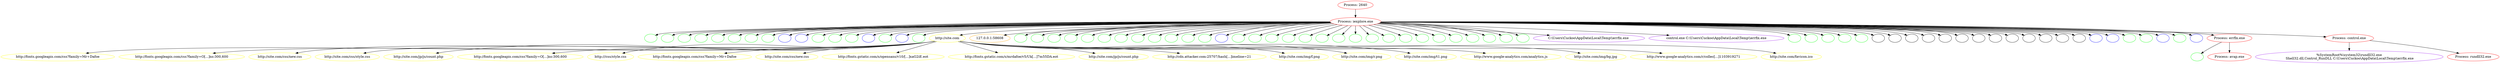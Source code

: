 /* Created by igraph 0.7.0 */
digraph {
  0 [
    color=red
    pid=2640
    label="Process: 2640"
    type=on_process_new
    id=0
  ];
  1 [
    color=red
    pid=2452
    label="Process: iexplore.exe"
    type=on_process_new
    id=545
  ];
  2 [
    color=green
    pid=2452
    label=""
    type=on_registry_set
    id=546
  ];
  3 [
    color=green
    pid=2452
    label=""
    type=on_registry_set
    id=547
  ];
  4 [
    color=green
    pid=2452
    label=""
    type=on_registry_set
    id=548
  ];
  5 [
    color=green
    pid=2452
    label=""
    type=on_registry_set
    id=549
  ];
  6 [
    color=green
    pid=2452
    label=""
    type=on_registry_set
    id=550
  ];
  7 [
    color=green
    pid=2452
    label=""
    type=on_registry_set
    id=551
  ];
  8 [
    color=green
    pid=2452
    label=""
    type=on_registry_set
    id=552
  ];
  9 [
    color=green
    pid=2452
    label=""
    type=on_registry_set
    id=553
  ];
  10 [
    color=blue
    pid=2452
    label=""
    type=on_file_write
    id=554
  ];
  11 [
    color=blue
    pid=2452
    label=""
    type=on_file_write
    id=555
  ];
  12 [
    color=green
    pid=2452
    label=""
    type=on_registry_set
    id=556
  ];
  13 [
    color=green
    pid=2452
    label=""
    type=on_registry_set
    id=557
  ];
  14 [
    color=green
    pid=2452
    label=""
    type=on_registry_set
    id=558
  ];
  15 [
    color=blue
    pid=2452
    label=""
    type=on_file_write
    id=559
  ];
  16 [
    color=green
    pid=2452
    label=""
    type=on_registry_set
    id=560
  ];
  17 [
    color=blue
    pid=2452
    label=""
    type=on_file_write
    id=561
  ];
  18 [
    color=green
    pid=2452
    label=""
    type=on_registry_set
    id=562
  ];
  19 [
    color=yellow
    pid=2452
    label="http://site.com"
    type=on_http_request
    id=563
  ];
  20 [
    color=orange
    pid=2452
    label="127.0.0.1:58608"
    type=on_socket_connect
    id=564
  ];
  21 [
    color=green
    pid=2452
    label=""
    type=on_registry_set
    id=565
  ];
  22 [
    color=green
    pid=2452
    label=""
    type=on_registry_set
    id=566
  ];
  23 [
    color=green
    pid=2452
    label=""
    type=on_registry_set
    id=567
  ];
  24 [
    color=green
    pid=2452
    label=""
    type=on_registry_set
    id=568
  ];
  25 [
    color=green
    pid=2452
    label=""
    type=on_registry_set
    id=569
  ];
  26 [
    color=green
    pid=2452
    label=""
    type=on_registry_set
    id=570
  ];
  27 [
    color=green
    pid=2452
    label=""
    type=on_registry_set
    id=571
  ];
  28 [
    color=green
    pid=2452
    label=""
    type=on_registry_set
    id=572
  ];
  29 [
    color=green
    pid=2452
    label=""
    type=on_registry_set
    id=573
  ];
  30 [
    color=green
    pid=2452
    label=""
    type=on_registry_set
    id=574
  ];
  31 [
    color=green
    pid=2452
    label=""
    type=on_registry_set
    id=575
  ];
  32 [
    color=green
    pid=2452
    label=""
    type=on_registry_set
    id=576
  ];
  33 [
    color=yellow
    pid=2452
    label="http://fonts.googleapis.com/css?family=Mr+Dafoe"
    type=on_http_request
    id=577
  ];
  34 [
    color=yellow
    pid=2452
    label="http://fonts.googleapis.com/css?family=O[...]ns:300,600"
    type=on_http_request
    id=578
  ];
  35 [
    color=yellow
    pid=2452
    label="http://site.com/css/new.css"
    type=on_http_request
    id=579
  ];
  36 [
    color=yellow
    pid=2452
    label="http://site.com/css/style.css"
    type=on_http_request
    id=580
  ];
  37 [
    color=yellow
    pid=2452
    label="http://site.com/jp/js/count.php"
    type=on_http_request
    id=581
  ];
  38 [
    color=yellow
    pid=2452
    label="http://fonts.googleapis.com/css?family=O[...]ns:300,600"
    type=on_http_request
    id=582
  ];
  39 [
    color=yellow
    pid=2452
    label="http:///css/style.css"
    type=on_http_request
    id=583
  ];
  40 [
    color=yellow
    pid=2452
    label="http://fonts.googleapis.com/css?family=Mr+Dafoe"
    type=on_http_request
    id=584
  ];
  41 [
    color=yellow
    pid=2452
    label="http://site.com/css/new.css"
    type=on_http_request
    id=585
  ];
  42 [
    color=yellow
    pid=2452
    label="http://fonts.gstatic.com/s/opensans/v10/[...]xaG2iE.eot"
    type=on_http_request
    id=586
  ];
  43 [
    color=yellow
    pid=2452
    label="http://fonts.gstatic.com/s/mrdafoe/v5/Uk[...]7m55DA.eot"
    type=on_http_request
    id=587
  ];
  44 [
    color=yellow
    pid=2452
    label="http://site.com/jp/js/count.php"
    type=on_http_request
    id=588
  ];
  45 [
    color=yellow
    pid=2452
    label="http://cdn.attacker.com:25707/hash[...]imeline=21"
    type=on_http_request
    id=589
  ];
  46 [
    color=yellow
    pid=2452
    label="http://site.com/img/f.png"
    type=on_http_request
    id=590
  ];
  47 [
    color=yellow
    pid=2452
    label="http://site.com/img/r.png"
    type=on_http_request
    id=591
  ];
  48 [
    color=yellow
    pid=2452
    label="http://site.com/img/t1.png"
    type=on_http_request
    id=592
  ];
  49 [
    color=yellow
    pid=2452
    label="http://www.google-analytics.com/analytics.js"
    type=on_http_request
    id=593
  ];
  50 [
    color=yellow
    pid=2452
    label="http://site.com/img/bg.jpg"
    type=on_http_request
    id=594
  ];
  #51 [
  #  color=blue
  #  pid=2452
  #  label=""
  #  type=on_file_write
  #  id=595
  #];
  #52 [
  #  color=blue
  #  pid=2452
  #  label=""
  #  type=on_file_write
  #  id=596
  #];
  53 [
    color=blue
    pid=2452
    label=""
    type=on_file_delete
    id=597
  ];
  54 [
    color=yellow
    pid=2452
    label="http://www.google-analytics.com/r/collec[...]1103919271"
    type=on_http_request
    id=598
  ];
  #55 [
  #  color=blue
  #  pid=2452
  #  label=""
  #  type=on_file_write
  #  id=599
  #];
  56 [
    color=green
    pid=2452
    label=""
    type=on_registry_set
    id=600
  ];
  57 [
    color=green
    pid=2452
    label=""
    type=on_registry_set
    id=601
  ];
  58 [
    color=green
    pid=2452
    label=""
    type=on_registry_set
    id=602
  ];
  59 [
    color=green
    pid=2452
    label=""
    type=on_registry_set
    id=603
  ];
  60 [
    color=green
    pid=2452
    label=""
    type=on_registry_set
    id=604
  ];
  61 [
    color=green
    pid=2452
    label=""
    type=on_registry_set
    id=605
  ];
  62 [
    color=green
    pid=2452
    label=""
    type=on_registry_set
    id=606
  ];
  63 [
    color=green
    pid=2452
    label=""
    type=on_registry_set
    id=607
  ];
  64 [
    color=green
    pid=2452
    label=""
    type=on_registry_set
    id=608
  ];
  65 [
    color=green
    pid=2452
    label=""
    type=on_registry_set
    id=609
  ];
  66 [
    color=green
    pid=2452
    label=""
    type=on_registry_set
    id=610
  ];
  67 [
    color=green
    pid=2452
    label=""
    type=on_registry_set
    id=611
  ];
  68 [
    color=green
    pid=2452
    label=""
    type=on_registry_delete
    id=612
  ];
  69 [
    color=green
    pid=2452
    label=""
    type=on_registry_delete
    id=613
  ];
  70 [
    color=green
    pid=2452
    label=""
    type=on_registry_set
    id=614
  ];
  71 [
    color=green
    pid=2452
    label=""
    type=on_registry_set
    id=615
  ];
  72 [
    color=green
    pid=2452
    label=""
    type=on_registry_set
    id=616
  ];
  73 [
    color=green
    pid=2452
    label=""
    type=on_registry_set
    id=617
  ];
  74 [
    color=purple
    pid=2452
    label="C:\\Users\\Cuckoo\\AppData\\Local\\Temp\\\\errfix.exe "
    type=on_shell_execute
    id=618
  ];
  75 [
    color=purple
    pid=2452
    label="control.exe C:\\Users\\Cuckoo\\AppData\\Local\\Temp\\\\errfix.exe"
    type=on_shell_execute
    id=619
  ];
  76 [
    color=yellow
    pid=2452
    label="http://site.com/favicon.ico"
    type=on_http_request
    id=620
  ];
  77 [
    color=green
    pid=2452
    label=""
    type=on_registry_set
    id=621
  ];
  78 [
    color=green
    pid=2452
    label=""
    type=on_registry_set
    id=622
  ];
  79 [
    color=green
    pid=2452
    label=""
    type=on_registry_set
    id=623
  ];
  80 [
    color=green
    pid=2452
    label=""
    type=on_registry_set
    id=624
  ];
  81 [
    color=green
    pid=2452
    label=""
    type=on_registry_set
    id=625
  ];
  82 [
    color=black
    pid=2452
    label=""
    type=on_anomaly_detected
    id=626
  ];
  83 [
    color=black
    pid=2452
    label=""
    type=on_anomaly_detected
    id=627
  ];
  84 [
    color=black
    pid=2452
    label=""
    type=on_anomaly_detected
    id=628
  ];
  85 [
    color=black
    pid=2452
    label=""
    type=on_anomaly_detected
    id=629
  ];
  86 [
    color=black
    pid=2452
    label=""
    type=on_anomaly_detected
    id=630
  ];
  87 [
    color=black
    pid=2452
    label=""
    type=on_anomaly_detected
    id=631
  ];
  88 [
    color=black
    pid=2452
    label=""
    type=on_anomaly_detected
    id=632
  ];
  89 [
    color=black
    pid=2452
    label=""
    type=on_anomaly_detected
    id=633
  ];
  90 [
    color=black
    pid=2452
    label=""
    type=on_anomaly_detected
    id=634
  ];
  91 [
    color=black
    pid=2452
    label=""
    type=on_anomaly_detected
    id=635
  ];
  92 [
    color=black
    pid=2452
    label=""
    type=on_anomaly_detected
    id=636
  ];
  93 [
    color=black
    pid=2452
    label=""
    type=on_anomaly_detected
    id=637
  ];
  94 [
    color=black
    pid=2452
    label=""
    type=on_anomaly_detected
    id=638
  ];
  95 [
    color=blue
    pid=2452
    label=""
    type=on_file_delete
    id=639
  ];
  96 [
    color=blue
    pid=2452
    label=""
    type=on_file_delete
    id=640
  ];
  97 [
    color=green
    pid=2452
    label=""
    type=on_registry_set
    id=641
  ];
  98 [
    color=green
    pid=2452
    label=""
    type=on_registry_set
    id=642
  ];
  99 [
    color=blue
    pid=2452
    label=""
    type=on_file_delete
    id=643
  ];
  100 [
    color=green
    pid=2452
    label=""
    type=on_registry_delete
    id=644
  ];
  101 [
    color=blue
    pid=2452
    label=""
    type=on_file_delete
    id=645
  ];
  102 [
    color=red
    pid=2304
    label="Process: errfix.exe"
    type=on_process_new
    id=768
  ];
  #103 [
  #  color=blue
  # pid=2304
  #  label=""
  #  type=on_file_write
  #  id=769
  #];
  104 [
    color=green
    pid=2304
    label=""
    type=on_registry_set
    id=770
  ];
  105 [
    color=red
    pid=3820
    label="Process: control.exe"
    type=on_process_new
    id=771
  ];
  106 [
    color=purple
    pid=3820
    label="%SystemRoot%\\system32\\rundll32.exe\n Shell32.dll,Control_RunDLL C:\\Users\\Cuckoo\\AppData\\Local\\Temp\\\\errfix.exe"
    type=on_shell_execute
    id=772
  ];
  107 [
    color=red
    pid=3952
    label="Process: rundll32.exe"
    type=on_process_new
    id=773
  ];
  108 [
    color=red
    pid=3984
    label="Process: avap.exe"
    type=on_process_new
    id=774
  ];

  0 -> 1;
  1 -> 19;
  1 -> 74;
  1 -> 75;
  1 -> 102;
  1 -> 105;
  1 -> 2;
  1 -> 3;
  1 -> 4;
  1 -> 5;
  1 -> 6;
  1 -> 7;
  1 -> 8;
  1 -> 9;
  1 -> 10;
  1 -> 11;
  1 -> 12;
  1 -> 13;
  1 -> 14;
  1 -> 15;
  1 -> 16;
  1 -> 17;
  1 -> 18;
  1 -> 20;
  1 -> 21;
  1 -> 22;
  1 -> 23;
  1 -> 24;
  1 -> 25;
  1 -> 26;
  1 -> 27;
  1 -> 28;
  1 -> 29;
  1 -> 30;
  1 -> 31;
  1 -> 32;
  1 -> 53;
  1 -> 56;
  1 -> 57;
  1 -> 58;
  1 -> 59;
  1 -> 60;
  1 -> 61;
  1 -> 62;
  1 -> 63;
  1 -> 64;
  1 -> 65;
  1 -> 66;
  1 -> 67;
  1 -> 68;
  1 -> 69;
  1 -> 70;
  1 -> 71;
  1 -> 72;
  1 -> 73;
  1 -> 77;
  1 -> 78;
  1 -> 79;
  1 -> 80;
  1 -> 81;
  1 -> 82;
  1 -> 83;
  1 -> 84;
  1 -> 85;
  1 -> 86;
  1 -> 87;
  1 -> 88;
  1 -> 89;
  1 -> 90;
  1 -> 91;
  1 -> 92;
  1 -> 93;
  1 -> 94;
  1 -> 95;
  1 -> 96;
  1 -> 97;
  1 -> 98;
  1 -> 99;
  1 -> 100;
  1 -> 101;
  19 -> 33;
  19 -> 34;
  19 -> 35;
  19 -> 36;
  19 -> 37;
  19 -> 38;
  19 -> 39;
  19 -> 40;
  19 -> 41;
  19 -> 42;
  19 -> 43;
  19 -> 44;
  19 -> 45;
  19 -> 46;
  19 -> 47;
  19 -> 48;
  19 -> 49;
  19 -> 50;
  19 -> 54;
  19 -> 76;
  #50 -> 51;
  #50 -> 52;
  #54 -> 55;
  102 -> 108;
  102 -> 104;
  #103 -> 108;
  105 -> 106;
  105 -> 107;
}
